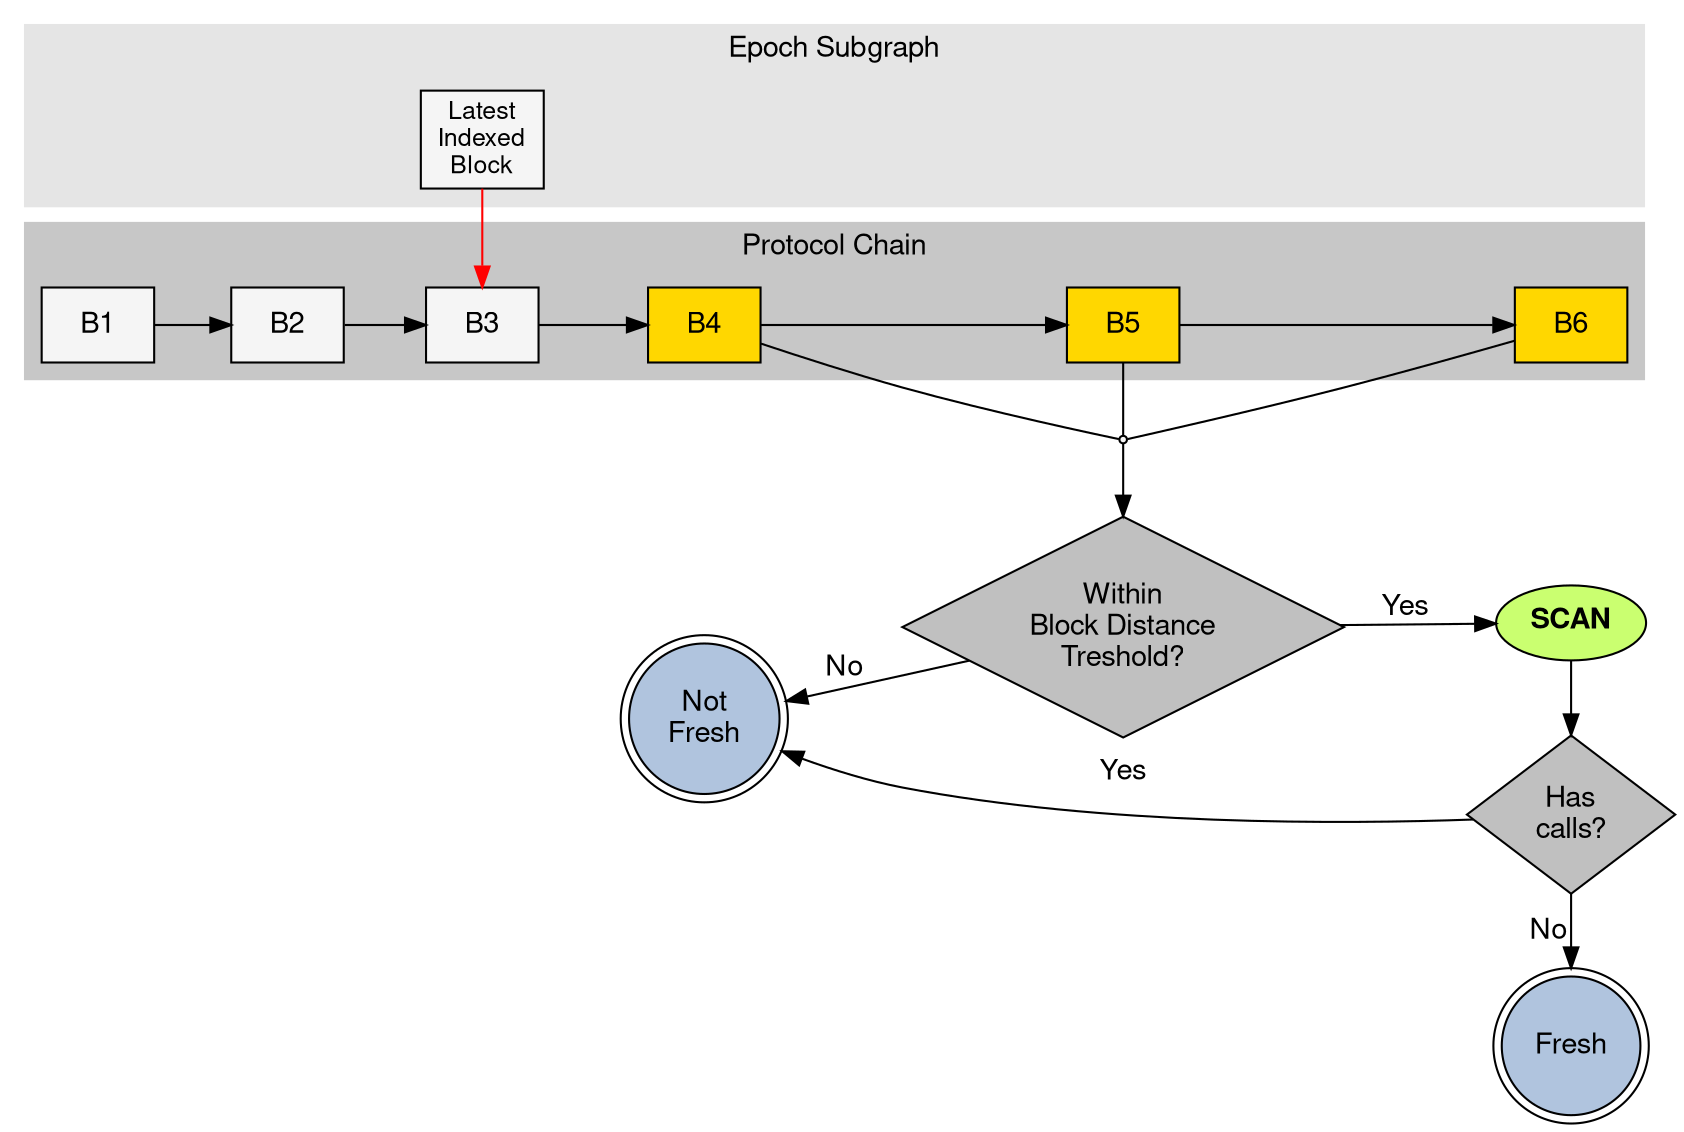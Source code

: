 digraph subgraph_freshness_detail {
    // General Graph Display
    newrank=true;
    rankdir=LR
    fontname="Helvetica,Arial,sans-serif"
    edge [fontname="Helvetica,Arial,sans-serif"]
    node [fontname="Helvetica,Arial,sans-serif", shape=rect,
          style=filled, fillcolor="whitesmoke"]

    // Protocol Chain Blocks
    CB1  [label="B1"]
    CB2  [label="B2"]
    CB3  [label="B3"]
    CB4  [label="B4", fillcolor=gold]
    CB5  [label="B5", fillcolor=gold]
    CB6  [label="B6", fillcolor=gold]

    // Epoch Subgraph Nodes
    SB1  [style=invis]
    SB2  [style=invis]
    SB3  [label="Latest\nIndexed\nBlock", fontsize=12]
    SB4  [style=invis]
    SB5  [style=invis]
    SB6  [style=invis]

    Scan [shape=ellipse, fillcolor=darkolivegreen1, label=<<B>SCAN</B>>]
    COND_BLOCK_DISTANCE [shape=diamond, fillcolor=grey, label="Within\nBlock Distance\nTreshold?"]
    COND_HAS_CALLS [shape=diamond, label="Has\ncalls?", fillcolor=gray]
    Fresh [shape=doublecircle, fillcolor=lightsteelblue]
    NotFresh [shape=doublecircle, label="Not\nFresh", fillcolor=lightsteelblue]
    PHANTOM_BLOCK_DISTANCE [shape=point]

    subgraph cluster_protocol_chain {
        label="Protocol Chain"
        style=filled
        color=grey78
        CB1 -> CB2 -> CB3 -> CB4 -> CB5 -> CB6
    }

    subgraph cluster_epoch {
        label="Epoch Subgraph"
        style=filled
        color=grey90
        SB1 -> SB2 -> SB3 -> SB4 -> SB5 -> SB6 [style=invis]
    }

    // Alignment
    { rank=same; CB1; SB1; }
    { rank=same; CB2; SB2; }
    { rank=same; CB3; SB3; }
    { rank=same; CB4; SB4; NotFresh }
    { rank=same; CB5; SB5; COND_BLOCK_DISTANCE; PHANTOM_BLOCK_DISTANCE }
    { rank=same; CB6; SB6; Fresh, Scan, COND_HAS_CALLS }


    // Arrows
    SB3 -> CB3 [color=red]
    PHANTOM_BLOCK_DISTANCE -> CB4 [arrowhead=none]
    PHANTOM_BLOCK_DISTANCE -> CB5 [arrowhead=none]
    PHANTOM_BLOCK_DISTANCE -> CB6 [arrowhead=none]

    PHANTOM_BLOCK_DISTANCE -> COND_BLOCK_DISTANCE

    COND_BLOCK_DISTANCE -> Scan [label="Yes"]
    COND_BLOCK_DISTANCE -> NotFresh [label="No"]
    Scan -> COND_HAS_CALLS
    COND_HAS_CALLS -> Fresh [label="No"]
    COND_HAS_CALLS -> NotFresh [label="Yes"]
}
